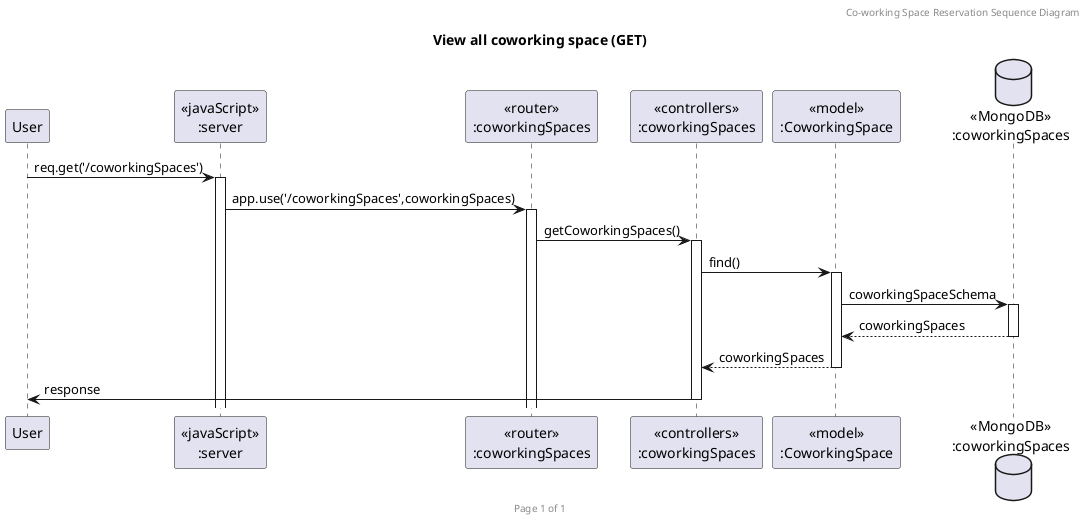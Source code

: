 @startuml View all coworking space (GET)

header Co-working Space Reservation Sequence Diagram
footer Page %page% of %lastpage%
title "View all coworking space (GET)"

participant "User" as client
participant "<<javaScript>>\n:server" as server
participant "<<router>>\n:coworkingSpaces" as routerCoworkingSpaces
participant "<<controllers>>\n:coworkingSpaces" as controllersCoworkingSpaces
participant "<<model>>\n:CoworkingSpace" as modelCoworkingSpace
database "<<MongoDB>>\n:coworkingSpaces" as coworkingSpacesDatabase

client->server ++:req.get('/coworkingSpaces')
server->routerCoworkingSpaces ++:app.use('/coworkingSpaces',coworkingSpaces)
routerCoworkingSpaces -> controllersCoworkingSpaces ++:getCoworkingSpaces()
controllersCoworkingSpaces->modelCoworkingSpace ++:find()
modelCoworkingSpace ->coworkingSpacesDatabase ++: coworkingSpaceSchema
coworkingSpacesDatabase --> modelCoworkingSpace --: coworkingSpaces
controllersCoworkingSpaces <-- modelCoworkingSpace --:coworkingSpaces
controllersCoworkingSpaces->client --:response

@enduml